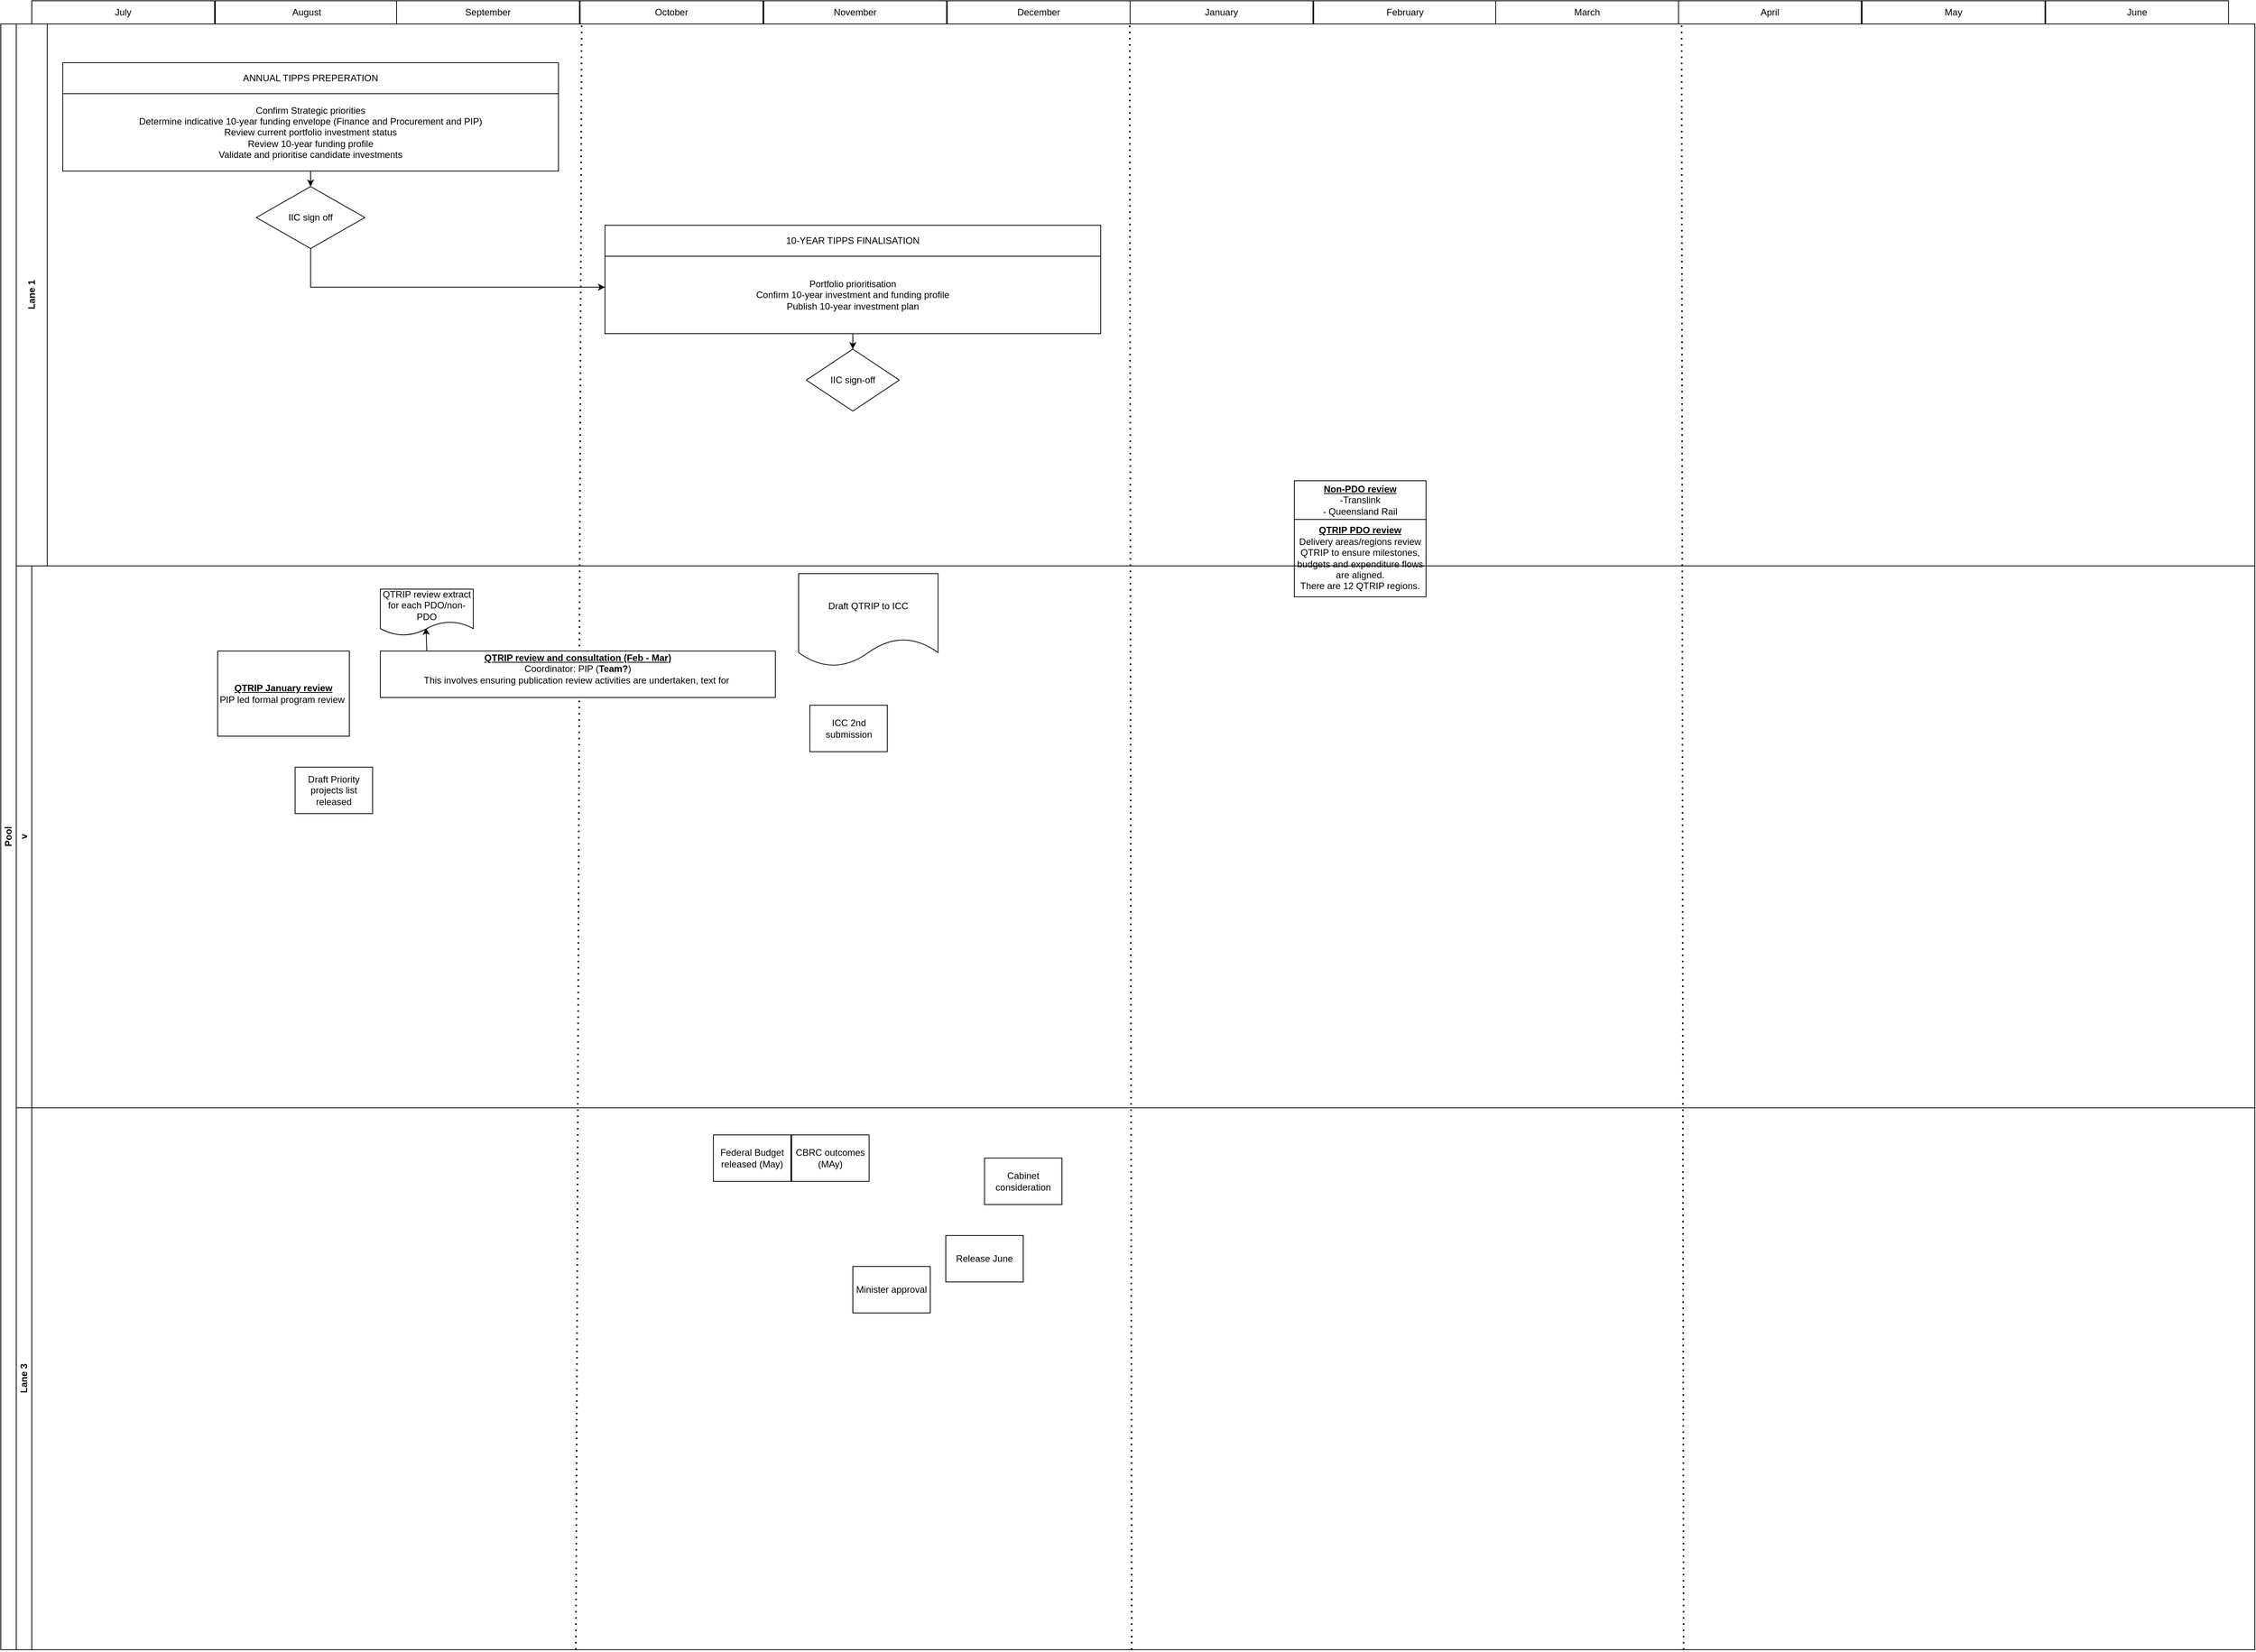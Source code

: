 <mxfile version="20.6.0" type="github">
  <diagram id="prtHgNgQTEPvFCAcTncT" name="Page-1">
    <mxGraphModel dx="2336" dy="1237" grid="1" gridSize="10" guides="1" tooltips="1" connect="1" arrows="1" fold="1" page="1" pageScale="1" pageWidth="1654" pageHeight="1169" math="0" shadow="0">
      <root>
        <mxCell id="0" />
        <mxCell id="1" parent="0" />
        <mxCell id="dNxyNK7c78bLwvsdeMH5-19" value="Pool" style="swimlane;html=1;childLayout=stackLayout;resizeParent=1;resizeParentMax=0;horizontal=0;startSize=20;horizontalStack=0;" parent="1" vertex="1">
          <mxGeometry x="170" y="110" width="2910" height="2100" as="geometry" />
        </mxCell>
        <mxCell id="dNxyNK7c78bLwvsdeMH5-20" value="Lane 1" style="swimlane;html=1;startSize=40;horizontal=0;" parent="dNxyNK7c78bLwvsdeMH5-19" vertex="1">
          <mxGeometry x="20" width="2890" height="700" as="geometry" />
        </mxCell>
        <mxCell id="dNxyNK7c78bLwvsdeMH5-30" value="ANNUAL TIPPS PREPERATION" style="rounded=0;whiteSpace=wrap;html=1;fontFamily=Helvetica;fontSize=12;fontColor=#000000;align=center;" parent="dNxyNK7c78bLwvsdeMH5-20" vertex="1">
          <mxGeometry x="60" y="50" width="640" height="40" as="geometry" />
        </mxCell>
        <mxCell id="J4HFlhDhFd4bc666YAR--60" value="" style="endArrow=none;dashed=1;html=1;dashPattern=1 3;strokeWidth=2;rounded=0;entryX=0;entryY=1;entryDx=0;entryDy=0;exitX=0.25;exitY=1;exitDx=0;exitDy=0;" edge="1" parent="dNxyNK7c78bLwvsdeMH5-20" source="dNxyNK7c78bLwvsdeMH5-22">
          <mxGeometry width="50" height="50" relative="1" as="geometry">
            <mxPoint x="730" y="940" as="sourcePoint" />
            <mxPoint x="730.0" y="-20" as="targetPoint" />
          </mxGeometry>
        </mxCell>
        <mxCell id="J4HFlhDhFd4bc666YAR--69" value="&lt;b&gt;&lt;u&gt;QTRIP PDO review&lt;br&gt;&lt;/u&gt;&lt;/b&gt;&lt;span style=&quot;background-color: initial;&quot;&gt;Delivery areas/regions review QTRIP to ensure milestones, budgets and expenditure flows are aligned.&lt;br&gt;&lt;/span&gt;There are 12 QTRIP regions." style="rounded=0;whiteSpace=wrap;html=1;" vertex="1" parent="dNxyNK7c78bLwvsdeMH5-20">
          <mxGeometry x="1650" y="640" width="170" height="100" as="geometry" />
        </mxCell>
        <mxCell id="J4HFlhDhFd4bc666YAR--70" value="&lt;u style=&quot;font-weight: bold;&quot;&gt;Non-PDO review&lt;/u&gt;&lt;br&gt;-Translink&lt;br&gt;- Queensland Rail" style="rounded=0;whiteSpace=wrap;html=1;" vertex="1" parent="dNxyNK7c78bLwvsdeMH5-20">
          <mxGeometry x="1650" y="590" width="170" height="50" as="geometry" />
        </mxCell>
        <mxCell id="J4HFlhDhFd4bc666YAR--109" value="" style="endArrow=none;dashed=1;html=1;dashPattern=1 3;strokeWidth=2;rounded=0;entryX=0;entryY=1;entryDx=0;entryDy=0;" edge="1" parent="dNxyNK7c78bLwvsdeMH5-20">
          <mxGeometry x="20" width="50" height="50" relative="1" as="geometry">
            <mxPoint x="1440" y="2100" as="sourcePoint" />
            <mxPoint x="1437.5" as="targetPoint" />
          </mxGeometry>
        </mxCell>
        <mxCell id="J4HFlhDhFd4bc666YAR--110" value="" style="endArrow=none;dashed=1;html=1;dashPattern=1 3;strokeWidth=2;rounded=0;entryX=0;entryY=1;entryDx=0;entryDy=0;" edge="1" parent="dNxyNK7c78bLwvsdeMH5-20">
          <mxGeometry x="20" width="50" height="50" relative="1" as="geometry">
            <mxPoint x="2152.5" y="2100.0" as="sourcePoint" />
            <mxPoint x="2150" as="targetPoint" />
          </mxGeometry>
        </mxCell>
        <mxCell id="J4HFlhDhFd4bc666YAR--111" value="Confirm Strategic priorities&lt;br&gt;Determine indicative 10-year funding envelope (Finance and Procurement and PIP)&lt;br&gt;Review current portfolio investment status&lt;br&gt;Review 10-year funding profile&lt;br&gt;Validate and prioritise candidate investments&lt;br&gt;" style="rounded=0;whiteSpace=wrap;html=1;fontFamily=Helvetica;fontSize=12;fontColor=#000000;align=center;" vertex="1" parent="dNxyNK7c78bLwvsdeMH5-20">
          <mxGeometry x="60" y="90" width="640" height="100" as="geometry" />
        </mxCell>
        <mxCell id="J4HFlhDhFd4bc666YAR--114" value="" style="endArrow=classic;html=1;rounded=0;entryX=0;entryY=0.5;entryDx=0;entryDy=0;" edge="1" parent="dNxyNK7c78bLwvsdeMH5-20">
          <mxGeometry width="50" height="50" relative="1" as="geometry">
            <mxPoint x="380" y="290" as="sourcePoint" />
            <mxPoint x="760" y="340" as="targetPoint" />
            <Array as="points">
              <mxPoint x="380" y="340" />
            </Array>
          </mxGeometry>
        </mxCell>
        <mxCell id="J4HFlhDhFd4bc666YAR--115" value="IIC sign off" style="rhombus;whiteSpace=wrap;html=1;" vertex="1" parent="dNxyNK7c78bLwvsdeMH5-20">
          <mxGeometry x="310" y="210" width="140" height="80" as="geometry" />
        </mxCell>
        <mxCell id="J4HFlhDhFd4bc666YAR--116" value="" style="endArrow=classic;html=1;rounded=0;exitX=0.5;exitY=1;exitDx=0;exitDy=0;entryX=0.5;entryY=0;entryDx=0;entryDy=0;" edge="1" parent="dNxyNK7c78bLwvsdeMH5-20" source="J4HFlhDhFd4bc666YAR--111" target="J4HFlhDhFd4bc666YAR--115">
          <mxGeometry width="50" height="50" relative="1" as="geometry">
            <mxPoint x="610" y="110" as="sourcePoint" />
            <mxPoint x="660" y="60" as="targetPoint" />
          </mxGeometry>
        </mxCell>
        <mxCell id="J4HFlhDhFd4bc666YAR--117" value="10-YEAR TIPPS FINALISATION" style="rounded=0;whiteSpace=wrap;html=1;fontFamily=Helvetica;fontSize=12;fontColor=#000000;align=center;" vertex="1" parent="dNxyNK7c78bLwvsdeMH5-20">
          <mxGeometry x="760" y="260" width="640" height="40" as="geometry" />
        </mxCell>
        <mxCell id="J4HFlhDhFd4bc666YAR--122" value="" style="edgeStyle=orthogonalEdgeStyle;rounded=0;orthogonalLoop=1;jettySize=auto;html=1;" edge="1" parent="dNxyNK7c78bLwvsdeMH5-20" source="J4HFlhDhFd4bc666YAR--118" target="J4HFlhDhFd4bc666YAR--121">
          <mxGeometry relative="1" as="geometry" />
        </mxCell>
        <mxCell id="J4HFlhDhFd4bc666YAR--118" value="Portfolio prioritisation&lt;br&gt;Confirm 10-year investment and funding profile&lt;br&gt;Publish 10-year investment plan" style="rounded=0;whiteSpace=wrap;html=1;fontFamily=Helvetica;fontSize=12;fontColor=#000000;align=center;" vertex="1" parent="dNxyNK7c78bLwvsdeMH5-20">
          <mxGeometry x="760" y="300" width="640" height="100" as="geometry" />
        </mxCell>
        <mxCell id="J4HFlhDhFd4bc666YAR--121" value="IIC sign-off" style="rhombus;whiteSpace=wrap;html=1;fontColor=#000000;rounded=0;" vertex="1" parent="dNxyNK7c78bLwvsdeMH5-20">
          <mxGeometry x="1020" y="420" width="120" height="80" as="geometry" />
        </mxCell>
        <mxCell id="dNxyNK7c78bLwvsdeMH5-21" value="v" style="swimlane;html=1;startSize=20;horizontal=0;" parent="dNxyNK7c78bLwvsdeMH5-19" vertex="1">
          <mxGeometry x="20" y="700" width="2890" height="700" as="geometry" />
        </mxCell>
        <mxCell id="J4HFlhDhFd4bc666YAR--22" value="&lt;b&gt;&lt;u&gt;QTRIP review and consultation (Feb - Mar)&lt;/u&gt;&lt;/b&gt;&lt;br&gt;&lt;div style=&quot;&quot;&gt;&lt;div&gt;&lt;span style=&quot;background-color: initial;&quot;&gt;Coordinator:&amp;nbsp;&lt;/span&gt;&lt;span style=&quot;background-color: initial;&quot;&gt;PIP (&lt;/span&gt;&lt;b style=&quot;background-color: initial;&quot;&gt;Team?&lt;/b&gt;&lt;span style=&quot;background-color: initial;&quot;&gt;)&lt;/span&gt;&lt;/div&gt;&lt;/div&gt;&lt;div style=&quot;&quot;&gt;This involves ensuring publication review activities are undertaken, text for&amp;nbsp;&lt;/div&gt;&lt;div style=&quot;&quot;&gt;&lt;br&gt;&lt;/div&gt;" style="rounded=0;whiteSpace=wrap;html=1;align=center;" vertex="1" parent="dNxyNK7c78bLwvsdeMH5-21">
          <mxGeometry x="470" y="110" width="510" height="60" as="geometry" />
        </mxCell>
        <mxCell id="J4HFlhDhFd4bc666YAR--33" value="Draft Priority projects list released" style="rounded=0;whiteSpace=wrap;html=1;" vertex="1" parent="dNxyNK7c78bLwvsdeMH5-21">
          <mxGeometry x="360" y="260" width="100" height="60" as="geometry" />
        </mxCell>
        <mxCell id="J4HFlhDhFd4bc666YAR--47" value="ICC 2nd submission" style="rounded=0;whiteSpace=wrap;html=1;" vertex="1" parent="dNxyNK7c78bLwvsdeMH5-21">
          <mxGeometry x="1024.5" y="180" width="100" height="60" as="geometry" />
        </mxCell>
        <mxCell id="J4HFlhDhFd4bc666YAR--51" value="Draft QTRIP to ICC" style="shape=document;whiteSpace=wrap;html=1;boundedLbl=1;" vertex="1" parent="dNxyNK7c78bLwvsdeMH5-21">
          <mxGeometry x="1010" y="10" width="180" height="120" as="geometry" />
        </mxCell>
        <mxCell id="J4HFlhDhFd4bc666YAR--85" value="" style="endArrow=classic;html=1;rounded=0;" edge="1" parent="dNxyNK7c78bLwvsdeMH5-21">
          <mxGeometry width="50" height="50" relative="1" as="geometry">
            <mxPoint x="530" y="110" as="sourcePoint" />
            <mxPoint x="529" y="80" as="targetPoint" />
          </mxGeometry>
        </mxCell>
        <mxCell id="J4HFlhDhFd4bc666YAR--86" value="&lt;b style=&quot;text-decoration-line: underline;&quot;&gt;QTRIP January review&lt;/b&gt;&lt;br&gt;PIP led formal program review&amp;nbsp;" style="rounded=0;whiteSpace=wrap;html=1;align=center;" vertex="1" parent="dNxyNK7c78bLwvsdeMH5-21">
          <mxGeometry x="260" y="110" width="170" height="110" as="geometry" />
        </mxCell>
        <mxCell id="J4HFlhDhFd4bc666YAR--78" value="QTRIP review extract for each PDO/non-PDO" style="shape=document;whiteSpace=wrap;html=1;boundedLbl=1;" vertex="1" parent="dNxyNK7c78bLwvsdeMH5-21">
          <mxGeometry x="470" y="30" width="120" height="60" as="geometry" />
        </mxCell>
        <mxCell id="dNxyNK7c78bLwvsdeMH5-22" value="Lane 3" style="swimlane;html=1;startSize=20;horizontal=0;" parent="dNxyNK7c78bLwvsdeMH5-19" vertex="1">
          <mxGeometry x="20" y="1400" width="2890" height="700" as="geometry" />
        </mxCell>
        <mxCell id="J4HFlhDhFd4bc666YAR--43" value="Federal Budget released (May)" style="rounded=0;whiteSpace=wrap;html=1;" vertex="1" parent="dNxyNK7c78bLwvsdeMH5-22">
          <mxGeometry x="900" y="35" width="100" height="60" as="geometry" />
        </mxCell>
        <mxCell id="J4HFlhDhFd4bc666YAR--44" value="CBRC outcomes (MAy)" style="rounded=0;whiteSpace=wrap;html=1;" vertex="1" parent="dNxyNK7c78bLwvsdeMH5-22">
          <mxGeometry x="1001" y="35" width="100" height="60" as="geometry" />
        </mxCell>
        <mxCell id="J4HFlhDhFd4bc666YAR--48" value="Cabinet consideration" style="rounded=0;whiteSpace=wrap;html=1;" vertex="1" parent="dNxyNK7c78bLwvsdeMH5-22">
          <mxGeometry x="1250" y="65" width="100" height="60" as="geometry" />
        </mxCell>
        <mxCell id="J4HFlhDhFd4bc666YAR--50" value="Release June" style="rounded=0;whiteSpace=wrap;html=1;" vertex="1" parent="dNxyNK7c78bLwvsdeMH5-22">
          <mxGeometry x="1200" y="165" width="100" height="60" as="geometry" />
        </mxCell>
        <mxCell id="J4HFlhDhFd4bc666YAR--49" value="Minister approval" style="rounded=0;whiteSpace=wrap;html=1;" vertex="1" parent="dNxyNK7c78bLwvsdeMH5-22">
          <mxGeometry x="1080" y="205" width="100" height="60" as="geometry" />
        </mxCell>
        <mxCell id="dNxyNK7c78bLwvsdeMH5-24" value="July" style="rounded=0;whiteSpace=wrap;html=1;fontFamily=Helvetica;fontSize=12;fontColor=#000000;align=center;" parent="1" vertex="1">
          <mxGeometry x="210" y="80" width="236" height="30" as="geometry" />
        </mxCell>
        <mxCell id="J4HFlhDhFd4bc666YAR--98" value="August" style="rounded=0;whiteSpace=wrap;html=1;fontFamily=Helvetica;fontSize=12;fontColor=#000000;align=center;" vertex="1" parent="1">
          <mxGeometry x="447" y="80" width="236" height="30" as="geometry" />
        </mxCell>
        <mxCell id="J4HFlhDhFd4bc666YAR--99" value="October" style="rounded=0;whiteSpace=wrap;html=1;fontFamily=Helvetica;fontSize=12;fontColor=#000000;align=center;" vertex="1" parent="1">
          <mxGeometry x="918" y="80" width="236" height="30" as="geometry" />
        </mxCell>
        <mxCell id="J4HFlhDhFd4bc666YAR--100" value="September" style="rounded=0;whiteSpace=wrap;html=1;fontFamily=Helvetica;fontSize=12;fontColor=#000000;align=center;" vertex="1" parent="1">
          <mxGeometry x="681" y="80" width="236" height="30" as="geometry" />
        </mxCell>
        <mxCell id="J4HFlhDhFd4bc666YAR--101" value="December" style="rounded=0;whiteSpace=wrap;html=1;fontFamily=Helvetica;fontSize=12;fontColor=#000000;align=center;" vertex="1" parent="1">
          <mxGeometry x="1392" y="80" width="236" height="30" as="geometry" />
        </mxCell>
        <mxCell id="J4HFlhDhFd4bc666YAR--102" value="November" style="rounded=0;whiteSpace=wrap;html=1;fontFamily=Helvetica;fontSize=12;fontColor=#000000;align=center;" vertex="1" parent="1">
          <mxGeometry x="1155" y="80" width="236" height="30" as="geometry" />
        </mxCell>
        <mxCell id="J4HFlhDhFd4bc666YAR--103" value="February" style="rounded=0;whiteSpace=wrap;html=1;fontFamily=Helvetica;fontSize=12;fontColor=#000000;align=center;" vertex="1" parent="1">
          <mxGeometry x="1865" y="80" width="236" height="30" as="geometry" />
        </mxCell>
        <mxCell id="J4HFlhDhFd4bc666YAR--104" value="January" style="rounded=0;whiteSpace=wrap;html=1;fontFamily=Helvetica;fontSize=12;fontColor=#000000;align=center;" vertex="1" parent="1">
          <mxGeometry x="1628" y="80" width="236" height="30" as="geometry" />
        </mxCell>
        <mxCell id="J4HFlhDhFd4bc666YAR--105" value="May" style="rounded=0;whiteSpace=wrap;html=1;fontFamily=Helvetica;fontSize=12;fontColor=#000000;align=center;" vertex="1" parent="1">
          <mxGeometry x="2573" y="80" width="236" height="30" as="geometry" />
        </mxCell>
        <mxCell id="J4HFlhDhFd4bc666YAR--106" value="April" style="rounded=0;whiteSpace=wrap;html=1;fontFamily=Helvetica;fontSize=12;fontColor=#000000;align=center;" vertex="1" parent="1">
          <mxGeometry x="2336" y="80" width="236" height="30" as="geometry" />
        </mxCell>
        <mxCell id="J4HFlhDhFd4bc666YAR--107" value="March" style="rounded=0;whiteSpace=wrap;html=1;fontFamily=Helvetica;fontSize=12;fontColor=#000000;align=center;" vertex="1" parent="1">
          <mxGeometry x="2100" y="80" width="236" height="30" as="geometry" />
        </mxCell>
        <mxCell id="J4HFlhDhFd4bc666YAR--108" value="June" style="rounded=0;whiteSpace=wrap;html=1;fontFamily=Helvetica;fontSize=12;fontColor=#000000;align=center;" vertex="1" parent="1">
          <mxGeometry x="2810" y="80" width="236" height="30" as="geometry" />
        </mxCell>
      </root>
    </mxGraphModel>
  </diagram>
</mxfile>
